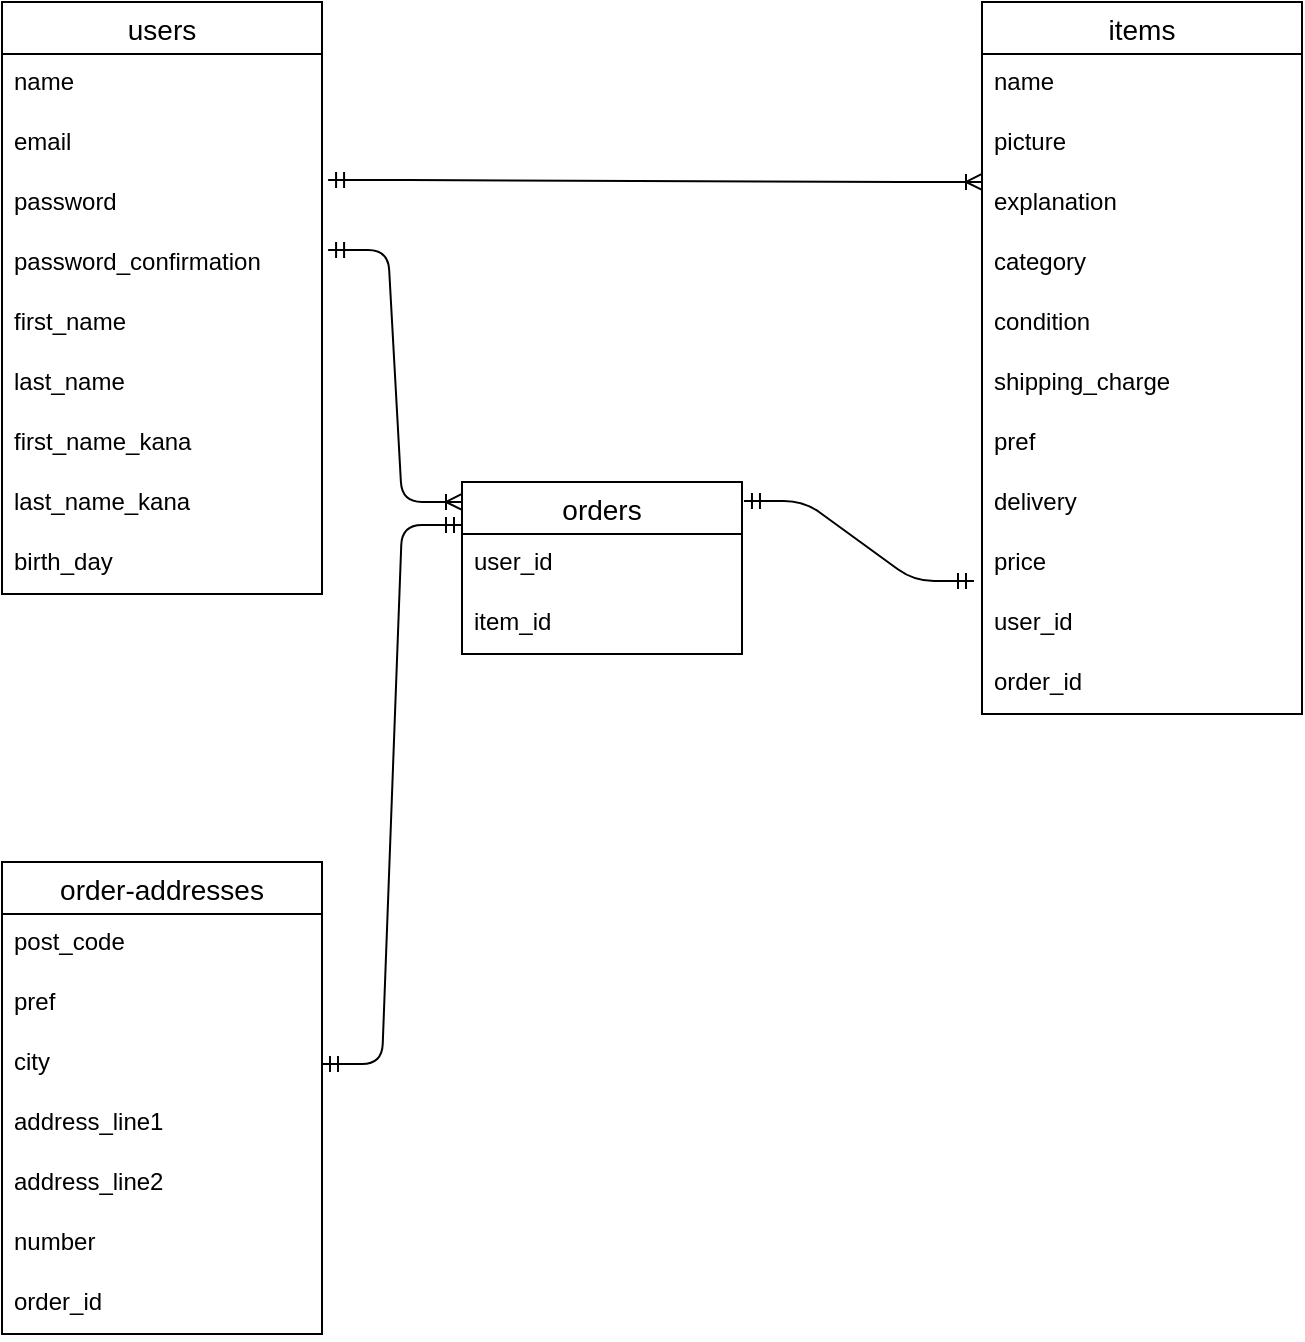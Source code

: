 <mxfile>
    <diagram id="uic11UqOyQ_GNxt0hYsD" name="ページ1">
        <mxGraphModel dx="696" dy="525" grid="1" gridSize="10" guides="1" tooltips="1" connect="1" arrows="1" fold="1" page="1" pageScale="1" pageWidth="827" pageHeight="1169" math="0" shadow="0">
            <root>
                <mxCell id="0"/>
                <mxCell id="1" parent="0"/>
                <mxCell id="2" value="users" style="swimlane;fontStyle=0;childLayout=stackLayout;horizontal=1;startSize=26;horizontalStack=0;resizeParent=1;resizeParentMax=0;resizeLast=0;collapsible=1;marginBottom=0;align=center;fontSize=14;" parent="1" vertex="1">
                    <mxGeometry x="70" y="110" width="160" height="296" as="geometry"/>
                </mxCell>
                <mxCell id="3" value="name" style="text;strokeColor=none;fillColor=none;spacingLeft=4;spacingRight=4;overflow=hidden;rotatable=0;points=[[0,0.5],[1,0.5]];portConstraint=eastwest;fontSize=12;" parent="2" vertex="1">
                    <mxGeometry y="26" width="160" height="30" as="geometry"/>
                </mxCell>
                <mxCell id="4" value="email" style="text;strokeColor=none;fillColor=none;spacingLeft=4;spacingRight=4;overflow=hidden;rotatable=0;points=[[0,0.5],[1,0.5]];portConstraint=eastwest;fontSize=12;" parent="2" vertex="1">
                    <mxGeometry y="56" width="160" height="30" as="geometry"/>
                </mxCell>
                <mxCell id="7" value="password" style="text;strokeColor=none;fillColor=none;spacingLeft=4;spacingRight=4;overflow=hidden;rotatable=0;points=[[0,0.5],[1,0.5]];portConstraint=eastwest;fontSize=12;" parent="2" vertex="1">
                    <mxGeometry y="86" width="160" height="30" as="geometry"/>
                </mxCell>
                <mxCell id="11" value="password_confirmation&#10;" style="text;strokeColor=none;fillColor=none;spacingLeft=4;spacingRight=4;overflow=hidden;rotatable=0;points=[[0,0.5],[1,0.5]];portConstraint=eastwest;fontSize=12;" parent="2" vertex="1">
                    <mxGeometry y="116" width="160" height="30" as="geometry"/>
                </mxCell>
                <mxCell id="42" value="first_name" style="text;strokeColor=none;fillColor=none;spacingLeft=4;spacingRight=4;overflow=hidden;rotatable=0;points=[[0,0.5],[1,0.5]];portConstraint=eastwest;fontSize=12;" parent="2" vertex="1">
                    <mxGeometry y="146" width="160" height="30" as="geometry"/>
                </mxCell>
                <mxCell id="43" value="last_name" style="text;strokeColor=none;fillColor=none;spacingLeft=4;spacingRight=4;overflow=hidden;rotatable=0;points=[[0,0.5],[1,0.5]];portConstraint=eastwest;fontSize=12;" parent="2" vertex="1">
                    <mxGeometry y="176" width="160" height="30" as="geometry"/>
                </mxCell>
                <mxCell id="44" value="first_name_kana" style="text;strokeColor=none;fillColor=none;spacingLeft=4;spacingRight=4;overflow=hidden;rotatable=0;points=[[0,0.5],[1,0.5]];portConstraint=eastwest;fontSize=12;" parent="2" vertex="1">
                    <mxGeometry y="206" width="160" height="30" as="geometry"/>
                </mxCell>
                <mxCell id="45" value="last_name_kana" style="text;strokeColor=none;fillColor=none;spacingLeft=4;spacingRight=4;overflow=hidden;rotatable=0;points=[[0,0.5],[1,0.5]];portConstraint=eastwest;fontSize=12;" parent="2" vertex="1">
                    <mxGeometry y="236" width="160" height="30" as="geometry"/>
                </mxCell>
                <mxCell id="46" value="birth_day" style="text;strokeColor=none;fillColor=none;spacingLeft=4;spacingRight=4;overflow=hidden;rotatable=0;points=[[0,0.5],[1,0.5]];portConstraint=eastwest;fontSize=12;" parent="2" vertex="1">
                    <mxGeometry y="266" width="160" height="30" as="geometry"/>
                </mxCell>
                <mxCell id="12" value="items" style="swimlane;fontStyle=0;childLayout=stackLayout;horizontal=1;startSize=26;horizontalStack=0;resizeParent=1;resizeParentMax=0;resizeLast=0;collapsible=1;marginBottom=0;align=center;fontSize=14;" parent="1" vertex="1">
                    <mxGeometry x="560" y="110" width="160" height="356" as="geometry"/>
                </mxCell>
                <mxCell id="13" value="name" style="text;strokeColor=none;fillColor=none;spacingLeft=4;spacingRight=4;overflow=hidden;rotatable=0;points=[[0,0.5],[1,0.5]];portConstraint=eastwest;fontSize=12;" parent="12" vertex="1">
                    <mxGeometry y="26" width="160" height="30" as="geometry"/>
                </mxCell>
                <mxCell id="14" value="picture" style="text;strokeColor=none;fillColor=none;spacingLeft=4;spacingRight=4;overflow=hidden;rotatable=0;points=[[0,0.5],[1,0.5]];portConstraint=eastwest;fontSize=12;" parent="12" vertex="1">
                    <mxGeometry y="56" width="160" height="30" as="geometry"/>
                </mxCell>
                <mxCell id="15" value="explanation" style="text;strokeColor=none;fillColor=none;spacingLeft=4;spacingRight=4;overflow=hidden;rotatable=0;points=[[0,0.5],[1,0.5]];portConstraint=eastwest;fontSize=12;" parent="12" vertex="1">
                    <mxGeometry y="86" width="160" height="30" as="geometry"/>
                </mxCell>
                <mxCell id="16" value="category" style="text;strokeColor=none;fillColor=none;spacingLeft=4;spacingRight=4;overflow=hidden;rotatable=0;points=[[0,0.5],[1,0.5]];portConstraint=eastwest;fontSize=12;" parent="12" vertex="1">
                    <mxGeometry y="116" width="160" height="30" as="geometry"/>
                </mxCell>
                <mxCell id="17" value="condition" style="text;strokeColor=none;fillColor=none;spacingLeft=4;spacingRight=4;overflow=hidden;rotatable=0;points=[[0,0.5],[1,0.5]];portConstraint=eastwest;fontSize=12;" parent="12" vertex="1">
                    <mxGeometry y="146" width="160" height="30" as="geometry"/>
                </mxCell>
                <mxCell id="18" value="shipping_charge" style="text;strokeColor=none;fillColor=none;spacingLeft=4;spacingRight=4;overflow=hidden;rotatable=0;points=[[0,0.5],[1,0.5]];portConstraint=eastwest;fontSize=12;" parent="12" vertex="1">
                    <mxGeometry y="176" width="160" height="30" as="geometry"/>
                </mxCell>
                <mxCell id="19" value="pref" style="text;strokeColor=none;fillColor=none;spacingLeft=4;spacingRight=4;overflow=hidden;rotatable=0;points=[[0,0.5],[1,0.5]];portConstraint=eastwest;fontSize=12;" parent="12" vertex="1">
                    <mxGeometry y="206" width="160" height="30" as="geometry"/>
                </mxCell>
                <mxCell id="20" value="delivery" style="text;strokeColor=none;fillColor=none;spacingLeft=4;spacingRight=4;overflow=hidden;rotatable=0;points=[[0,0.5],[1,0.5]];portConstraint=eastwest;fontSize=12;" parent="12" vertex="1">
                    <mxGeometry y="236" width="160" height="30" as="geometry"/>
                </mxCell>
                <mxCell id="21" value="price" style="text;strokeColor=none;fillColor=none;spacingLeft=4;spacingRight=4;overflow=hidden;rotatable=0;points=[[0,0.5],[1,0.5]];portConstraint=eastwest;fontSize=12;" parent="12" vertex="1">
                    <mxGeometry y="266" width="160" height="30" as="geometry"/>
                </mxCell>
                <mxCell id="22" value="user_id" style="text;strokeColor=none;fillColor=none;spacingLeft=4;spacingRight=4;overflow=hidden;rotatable=0;points=[[0,0.5],[1,0.5]];portConstraint=eastwest;fontSize=12;" parent="12" vertex="1">
                    <mxGeometry y="296" width="160" height="30" as="geometry"/>
                </mxCell>
                <mxCell id="23" value="order_id" style="text;strokeColor=none;fillColor=none;spacingLeft=4;spacingRight=4;overflow=hidden;rotatable=0;points=[[0,0.5],[1,0.5]];portConstraint=eastwest;fontSize=12;" parent="12" vertex="1">
                    <mxGeometry y="326" width="160" height="30" as="geometry"/>
                </mxCell>
                <mxCell id="25" value="" style="edgeStyle=entityRelationEdgeStyle;fontSize=12;html=1;endArrow=ERoneToMany;startArrow=ERmandOne;exitX=1.019;exitY=0.1;exitDx=0;exitDy=0;exitPerimeter=0;entryX=0;entryY=0.133;entryDx=0;entryDy=0;entryPerimeter=0;" parent="1" source="7" target="15" edge="1">
                    <mxGeometry width="100" height="100" relative="1" as="geometry">
                        <mxPoint x="280" y="300" as="sourcePoint"/>
                        <mxPoint x="380" y="200" as="targetPoint"/>
                    </mxGeometry>
                </mxCell>
                <mxCell id="26" value="orders" style="swimlane;fontStyle=0;childLayout=stackLayout;horizontal=1;startSize=26;horizontalStack=0;resizeParent=1;resizeParentMax=0;resizeLast=0;collapsible=1;marginBottom=0;align=center;fontSize=14;" parent="1" vertex="1">
                    <mxGeometry x="300" y="350" width="140" height="86" as="geometry"/>
                </mxCell>
                <mxCell id="27" value="user_id" style="text;strokeColor=none;fillColor=none;spacingLeft=4;spacingRight=4;overflow=hidden;rotatable=0;points=[[0,0.5],[1,0.5]];portConstraint=eastwest;fontSize=12;" parent="26" vertex="1">
                    <mxGeometry y="26" width="140" height="30" as="geometry"/>
                </mxCell>
                <mxCell id="29" value="item_id" style="text;strokeColor=none;fillColor=none;spacingLeft=4;spacingRight=4;overflow=hidden;rotatable=0;points=[[0,0.5],[1,0.5]];portConstraint=eastwest;fontSize=12;" parent="26" vertex="1">
                    <mxGeometry y="56" width="140" height="30" as="geometry"/>
                </mxCell>
                <mxCell id="32" value="" style="edgeStyle=entityRelationEdgeStyle;fontSize=12;html=1;endArrow=ERoneToMany;startArrow=ERmandOne;exitX=1.019;exitY=0.267;exitDx=0;exitDy=0;exitPerimeter=0;entryX=0;entryY=0.116;entryDx=0;entryDy=0;entryPerimeter=0;" parent="1" source="11" target="26" edge="1">
                    <mxGeometry width="100" height="100" relative="1" as="geometry">
                        <mxPoint x="160" y="580" as="sourcePoint"/>
                        <mxPoint x="263" y="380" as="targetPoint"/>
                    </mxGeometry>
                </mxCell>
                <mxCell id="33" value="" style="edgeStyle=entityRelationEdgeStyle;fontSize=12;html=1;endArrow=ERmandOne;startArrow=ERmandOne;exitX=1.007;exitY=0.11;exitDx=0;exitDy=0;entryX=-0.025;entryY=0.783;entryDx=0;entryDy=0;entryPerimeter=0;exitPerimeter=0;" parent="1" source="26" target="21" edge="1">
                    <mxGeometry width="100" height="100" relative="1" as="geometry">
                        <mxPoint x="480" y="590" as="sourcePoint"/>
                        <mxPoint x="580" y="490" as="targetPoint"/>
                    </mxGeometry>
                </mxCell>
                <mxCell id="34" value="order-addresses" style="swimlane;fontStyle=0;childLayout=stackLayout;horizontal=1;startSize=26;horizontalStack=0;resizeParent=1;resizeParentMax=0;resizeLast=0;collapsible=1;marginBottom=0;align=center;fontSize=14;" parent="1" vertex="1">
                    <mxGeometry x="70" y="540" width="160" height="236" as="geometry"/>
                </mxCell>
                <mxCell id="35" value="post_code" style="text;strokeColor=none;fillColor=none;spacingLeft=4;spacingRight=4;overflow=hidden;rotatable=0;points=[[0,0.5],[1,0.5]];portConstraint=eastwest;fontSize=12;" parent="34" vertex="1">
                    <mxGeometry y="26" width="160" height="30" as="geometry"/>
                </mxCell>
                <mxCell id="36" value="pref" style="text;strokeColor=none;fillColor=none;spacingLeft=4;spacingRight=4;overflow=hidden;rotatable=0;points=[[0,0.5],[1,0.5]];portConstraint=eastwest;fontSize=12;" parent="34" vertex="1">
                    <mxGeometry y="56" width="160" height="30" as="geometry"/>
                </mxCell>
                <mxCell id="37" value="city" style="text;strokeColor=none;fillColor=none;spacingLeft=4;spacingRight=4;overflow=hidden;rotatable=0;points=[[0,0.5],[1,0.5]];portConstraint=eastwest;fontSize=12;" parent="34" vertex="1">
                    <mxGeometry y="86" width="160" height="30" as="geometry"/>
                </mxCell>
                <mxCell id="38" value="address_line1" style="text;strokeColor=none;fillColor=none;spacingLeft=4;spacingRight=4;overflow=hidden;rotatable=0;points=[[0,0.5],[1,0.5]];portConstraint=eastwest;fontSize=12;" parent="34" vertex="1">
                    <mxGeometry y="116" width="160" height="30" as="geometry"/>
                </mxCell>
                <mxCell id="50" value="address_line2" style="text;strokeColor=none;fillColor=none;spacingLeft=4;spacingRight=4;overflow=hidden;rotatable=0;points=[[0,0.5],[1,0.5]];portConstraint=eastwest;fontSize=12;" parent="34" vertex="1">
                    <mxGeometry y="146" width="160" height="30" as="geometry"/>
                </mxCell>
                <mxCell id="39" value="number" style="text;strokeColor=none;fillColor=none;spacingLeft=4;spacingRight=4;overflow=hidden;rotatable=0;points=[[0,0.5],[1,0.5]];portConstraint=eastwest;fontSize=12;" parent="34" vertex="1">
                    <mxGeometry y="176" width="160" height="30" as="geometry"/>
                </mxCell>
                <mxCell id="51" value="order_id" style="text;strokeColor=none;fillColor=none;spacingLeft=4;spacingRight=4;overflow=hidden;rotatable=0;points=[[0,0.5],[1,0.5]];portConstraint=eastwest;fontSize=12;" parent="34" vertex="1">
                    <mxGeometry y="206" width="160" height="30" as="geometry"/>
                </mxCell>
                <mxCell id="49" value="" style="edgeStyle=entityRelationEdgeStyle;fontSize=12;html=1;endArrow=ERmandOne;startArrow=ERmandOne;entryX=0;entryY=0.25;entryDx=0;entryDy=0;" parent="1" source="37" target="26" edge="1">
                    <mxGeometry width="100" height="100" relative="1" as="geometry">
                        <mxPoint x="270" y="610" as="sourcePoint"/>
                        <mxPoint x="370" y="510" as="targetPoint"/>
                    </mxGeometry>
                </mxCell>
            </root>
        </mxGraphModel>
    </diagram>
</mxfile>